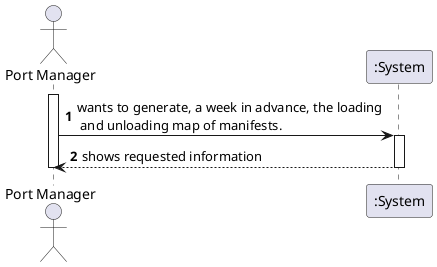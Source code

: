 @startuml
'https://plantuml.com/sequence-diagram

autonumber


actor "Port Manager" as TM
participant ":System" as S
activate TM

TM -> S:  wants to generate, a week in advance, the loading\n and unloading map of manifests.

activate S

S --> TM: shows requested information
deactivate S
deactivate TM
@enduml